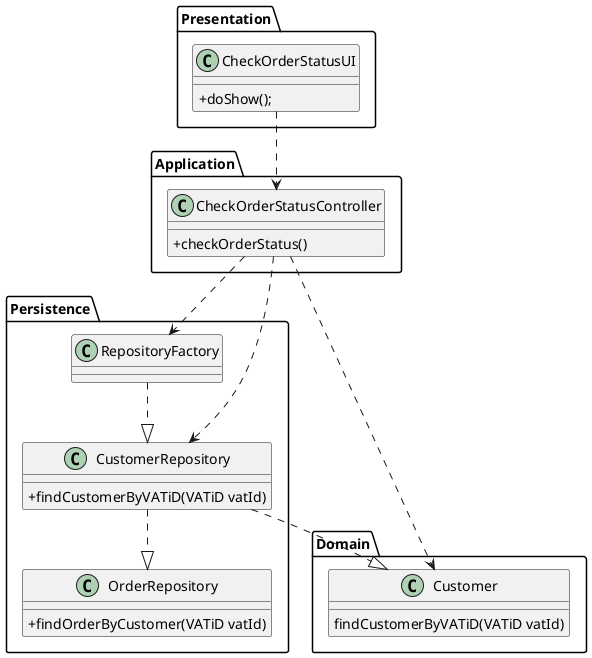 @startuml
skinparam classAttributeIconSize 0


Package Presentation{
class CheckOrderStatusUI {
+doShow();
}
}

Package Application{
class CheckOrderStatusController {
  +checkOrderStatus()
}
}


Package Domain{
class Customer {
findCustomerByVATiD(VATiD vatId)
}

}

Package Persistence{

class RepositoryFactory{
}

class CustomerRepository{
  +findCustomerByVATiD(VATiD vatId)
}

class OrderRepository{
  +findOrderByCustomer(VATiD vatId)
}

}



CheckOrderStatusUI ..> CheckOrderStatusController
CheckOrderStatusController ..> Customer
CheckOrderStatusController ..> RepositoryFactory
CheckOrderStatusController ..> CustomerRepository
RepositoryFactory ..|> CustomerRepository
CustomerRepository ..|> Customer
CustomerRepository ..|> OrderRepository




@enduml